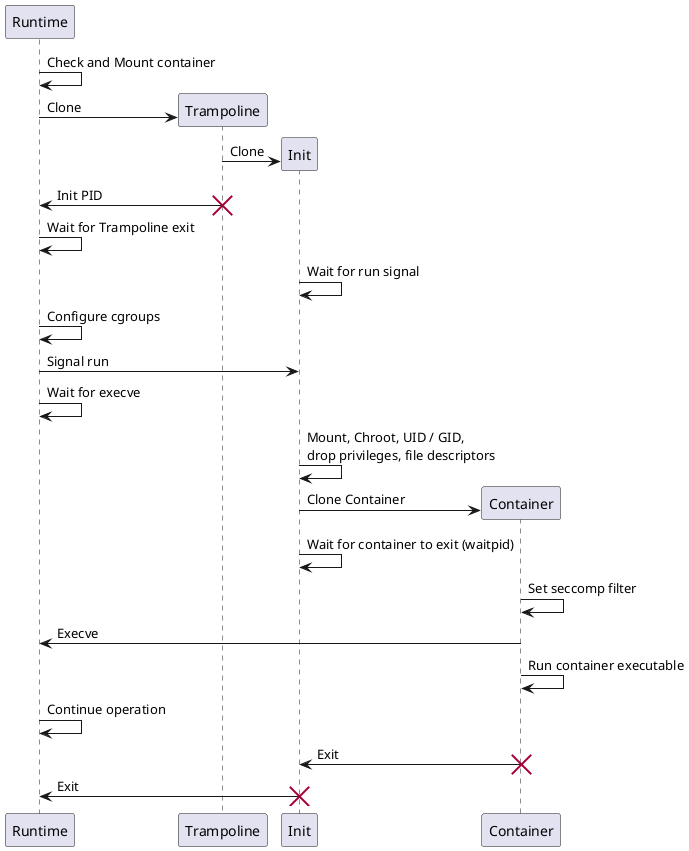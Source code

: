 @startuml container_startup

Runtime -> Runtime: Check and Mount container
create Trampoline
Runtime -> Trampoline: Clone
create Init
Trampoline-> Init: Clone
Trampoline-> Runtime: Init PID
destroy Trampoline
Runtime -> Runtime: Wait for Trampoline exit
Init -> Init: Wait for run signal
Runtime -> Runtime: Configure cgroups
Runtime -> Init: Signal run
Runtime -> Runtime: Wait for execve
Init -> Init: Mount, Chroot, UID / GID,\ndrop privileges, file descriptors
create Container
Init -> Container: Clone Container
Init -> Init: Wait for container to exit (waitpid)
Container -> Container: Set seccomp filter
Container -> Runtime: Execve 
Container -> Container: Run container executable
Runtime -> Runtime: Continue operation
Container -> Init: Exit
destroy Container
Init -> Runtime: Exit
destroy Init

@enduml
